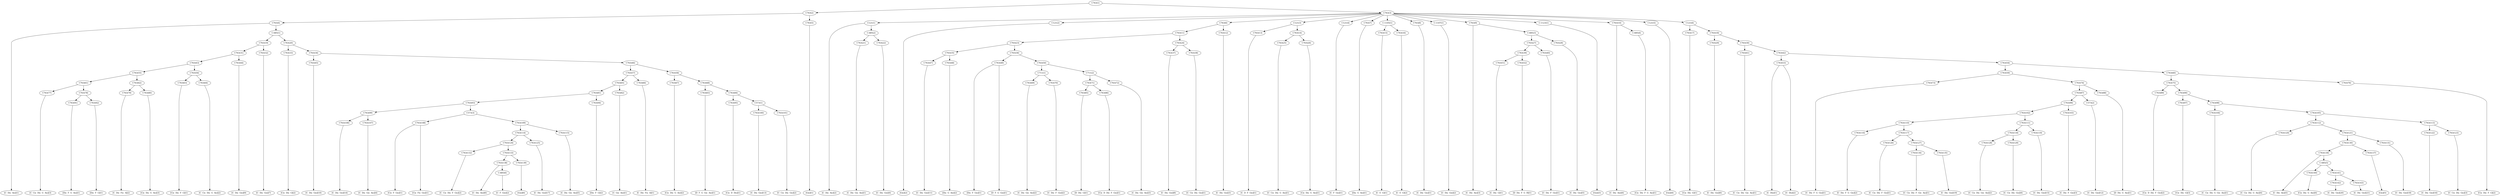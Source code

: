 digraph sample{
"C763(1)"->"C763(2)"
"C763(1)"->"C763(3)"
"C763(2)"->"C763(4)"
"C763(2)"->"C763(5)"
"C763(3)"->"C121(1)"
"C763(3)"->"C121(2)"
"C763(3)"->"C763(6)"
"C763(3)"->"C121(3)"
"C763(3)"->"C121(4)"
"C763(3)"->"C763(7)"
"C763(3)"->"C-1105(1)"
"C763(3)"->"C763(8)"
"C763(3)"->"C-1107(1)"
"C763(3)"->"C763(9)"
"C763(3)"->"C-1123(1)"
"C763(3)"->"C763(10)"
"C763(3)"->"C121(5)"
"C763(3)"->"C121(6)"
"C763(4)"->"[C  Dis  Ais](1)"
"C763(4)"->"C-685(1)"
"C763(5)"->"[Gis](1)"
"C121(1)"->"[C  Dis  Ais](2)"
"C121(1)"->"C-685(2)"
"C121(2)"->"[Gis](2)"
"C763(6)"->"C763(11)"
"C763(6)"->"C763(12)"
"C121(3)"->"C763(13)"
"C121(3)"->"C763(14)"
"C121(4)"->"[C  F  Gis](1)"
"C763(7)"->"[Dis  G  Ais](1)"
"C-1105(1)"->"C763(15)"
"C-1105(1)"->"C763(16)"
"C763(8)"->"[C  Dis  Gis](1)"
"C-1107(1)"->"[C  Dis  Gis](2)"
"C763(9)"->"[C  Dis  Ais](3)"
"C763(9)"->"C-685(3)"
"C-1123(1)"->"[Gis](3)"
"C763(10)"->"[C  Dis  Ais](4)"
"C763(10)"->"C-685(4)"
"C121(5)"->"[Gis](4)"
"C121(6)"->"C763(17)"
"C121(6)"->"C763(18)"
"C-685(1)"->"C763(19)"
"C-685(1)"->"C763(20)"
"C-685(2)"->"C763(21)"
"C-685(2)"->"C763(22)"
"C763(11)"->"C763(23)"
"C763(11)"->"C763(24)"
"C763(12)"->"[C  Dis  Gis](3)"
"C763(13)"->"[C  D  F  Gis](1)"
"C763(14)"->"C763(25)"
"C763(14)"->"C763(26)"
"C763(15)"->"[C  E  G](1)"
"C763(16)"->"[C  E  G](2)"
"C-685(3)"->"C763(27)"
"C-685(3)"->"C763(28)"
"C-685(4)"->"[Cis  Dis  F  G  Ais](1)"
"C763(17)"->"[Cis  Dis  G](1)"
"C763(18)"->"C763(29)"
"C763(18)"->"C763(30)"
"C763(19)"->"C763(31)"
"C763(19)"->"C763(32)"
"C763(20)"->"C763(33)"
"C763(20)"->"C763(34)"
"C763(21)"->"[C  Dis  Gis  Ais](1)"
"C763(22)"->"[C  Dis  Gis](4)"
"C763(23)"->"C763(35)"
"C763(23)"->"C763(36)"
"C763(24)"->"C763(37)"
"C763(24)"->"C763(38)"
"C763(25)"->"[C  Cis  Dis  G  Ais](1)"
"C763(26)"->"[Cis  Dis  G  Ais](1)"
"C763(27)"->"C763(39)"
"C763(27)"->"C763(40)"
"C763(28)"->"[C  Dis  Gis](5)"
"C763(29)"->"[C  Dis  Gis](6)"
"C763(30)"->"C763(41)"
"C763(30)"->"C763(42)"
"C763(31)"->"C763(43)"
"C763(31)"->"C763(44)"
"C763(32)"->"[C  Dis  Gis](7)"
"C763(33)"->"[Cis  Dis  G](2)"
"C763(34)"->"C763(45)"
"C763(34)"->"C763(46)"
"C763(35)"->"C763(47)"
"C763(35)"->"C763(48)"
"C763(36)"->"C763(49)"
"C763(36)"->"C763(50)"
"C763(37)"->"[C  Dis  Gis](8)"
"C763(38)"->"[C  Cis  Dis  Gis](1)"
"C763(39)"->"C763(51)"
"C763(39)"->"C763(52)"
"C763(40)"->"[C  Dis  F  Gis](1)"
"C763(41)"->"[C  Cis  Dis  Gis  Ais](1)"
"C763(42)"->"C763(53)"
"C763(42)"->"C763(54)"
"C763(43)"->"C763(55)"
"C763(43)"->"C763(56)"
"C763(44)"->"[C  Dis  Gis](9)"
"C763(45)"->"[C  Dis  Gis](10)"
"C763(46)"->"C763(57)"
"C763(46)"->"C763(58)"
"C763(47)"->"[C  Dis  Gis](11)"
"C763(48)"->"[Dis  G  Ais](2)"
"C763(49)"->"[Dis  F  Gis](1)"
"C763(49)"->"[D  F  G  Gis](1)"
"C763(50)"->"C711(1)"
"C763(50)"->"C711(2)"
"C763(51)"->"[C  Dis  G](1)"
"C763(52)"->"[D  Dis  F  G  B](1)"
"C763(53)"->"[C  Dis](1)"
"C763(53)"->"[C  Dis](2)"
"C763(54)"->"C763(59)"
"C763(54)"->"C763(60)"
"C763(55)"->"C763(61)"
"C763(55)"->"C763(62)"
"C763(56)"->"C763(63)"
"C763(56)"->"C763(64)"
"C763(57)"->"C763(65)"
"C763(57)"->"C763(66)"
"C763(58)"->"C763(67)"
"C763(58)"->"C763(68)"
"C711(1)"->"C763(69)"
"C711(1)"->"C763(70)"
"C711(2)"->"C763(71)"
"C711(2)"->"C763(72)"
"C763(59)"->"C763(73)"
"C763(59)"->"C763(74)"
"C763(60)"->"C763(75)"
"C763(60)"->"C763(76)"
"C763(61)"->"C763(77)"
"C763(61)"->"C763(78)"
"C763(62)"->"C763(79)"
"C763(62)"->"C763(80)"
"C763(63)"->"[Cis  Dis  F  G](1)"
"C763(64)"->"[C  Cis  Dis  G  Ais](2)"
"C763(65)"->"C763(81)"
"C763(65)"->"C763(82)"
"C763(66)"->"[C  Dis  Fis  A](1)"
"C763(67)"->"[Cis  Dis  G  Ais](2)"
"C763(68)"->"C763(83)"
"C763(68)"->"C763(84)"
"C763(69)"->"[C  Dis  Gis  Ais](2)"
"C763(70)"->"[C  Dis  F  Gis](2)"
"C763(71)"->"C763(85)"
"C763(71)"->"C763(86)"
"C763(72)"->"[C  Dis  Gis  Ais](3)"
"C763(73)"->"[C  Dis  F  G  Gis](1)"
"C763(74)"->"C763(87)"
"C763(74)"->"C763(88)"
"C763(75)"->"C763(89)"
"C763(75)"->"C763(90)"
"C763(76)"->"[Cis  Dis  F  G](2)"
"C763(77)"->"[C  Cis  Dis  G  Ais](3)"
"C763(78)"->"C763(91)"
"C763(78)"->"C763(92)"
"C763(79)"->"[C  Dis  Fis  A](2)"
"C763(80)"->"[Cis  Dis  G  Ais](3)"
"C763(81)"->"C763(93)"
"C763(81)"->"C763(94)"
"C763(82)"->"[C  Gis  Ais](1)"
"C763(83)"->"[D  F  G  Gis  Ais](1)"
"C763(84)"->"C763(95)"
"C763(84)"->"C573(1)"
"C763(85)"->"[D  Dis  G](1)"
"C763(86)"->"[Cis  D  Dis  F  Gis](1)"
"C763(87)"->"C763(96)"
"C763(87)"->"C573(2)"
"C763(88)"->"[D  Dis  G  Ais](1)"
"C763(89)"->"[Cis  D  Dis  F  Gis](2)"
"C763(90)"->"C763(97)"
"C763(90)"->"C763(98)"
"C763(91)"->"[Dis  F  G  Ais](1)"
"C763(92)"->"[Dis  F  G](1)"
"C763(93)"->"C763(99)"
"C763(93)"->"C573(3)"
"C763(94)"->"[Dis  F  G](2)"
"C763(95)"->"[Cis  D  Dis](1)"
"C573(1)"->"C763(100)"
"C573(1)"->"C763(101)"
"C763(96)"->"C763(102)"
"C763(96)"->"C763(103)"
"C573(2)"->"[C  Dis  Gis](12)"
"C763(97)"->"[Cis  Dis  G](3)"
"C763(98)"->"C763(104)"
"C763(98)"->"C763(105)"
"C763(99)"->"C763(106)"
"C763(99)"->"C763(107)"
"C573(3)"->"C763(108)"
"C573(3)"->"C763(109)"
"C763(100)"->"[C  Dis  Gis](13)"
"C763(101)"->"[C  Cis  Dis  Gis](2)"
"C763(102)"->"C763(110)"
"C763(102)"->"C763(111)"
"C763(103)"->"[C  Dis  F  Gis](3)"
"C763(104)"->"[C  Cis  Dis  G  Gis  Ais](1)"
"C763(105)"->"C763(112)"
"C763(105)"->"C763(113)"
"C763(106)"->"[C  Dis  Gis](14)"
"C763(107)"->"[C  Dis  Gis  Ais](4)"
"C763(108)"->"[Cis  F  Gis](1)"
"C763(108)"->"[Cis  Fis  Gis](1)"
"C763(109)"->"C763(114)"
"C763(109)"->"C763(115)"
"C763(110)"->"C763(116)"
"C763(110)"->"C763(117)"
"C763(111)"->"C763(118)"
"C763(111)"->"C763(119)"
"C763(112)"->"C763(120)"
"C763(112)"->"C763(121)"
"C763(113)"->"C763(122)"
"C763(113)"->"C763(123)"
"C763(114)"->"C763(124)"
"C763(114)"->"C763(125)"
"C763(115)"->"[C  Dis  Gis  Ais](5)"
"C763(116)"->"[C  Dis  F  G  Gis](2)"
"C763(117)"->"C763(126)"
"C763(117)"->"C763(127)"
"C763(118)"->"C763(128)"
"C763(118)"->"C763(129)"
"C763(119)"->"[C  Dis  Gis](15)"
"C763(120)"->"[C  Cis  Dis  G  Ais](4)"
"C763(121)"->"C763(130)"
"C763(121)"->"C763(131)"
"C763(122)"->"[C  Dis  Gis](16)"
"C763(123)"->"[C  Cis  Dis  Gis](3)"
"C763(124)"->"C763(132)"
"C763(124)"->"C763(133)"
"C763(125)"->"[C  Dis  Gis](17)"
"C763(126)"->"[C  Cis  Dis  F  Gis](1)"
"C763(127)"->"C763(134)"
"C763(127)"->"C763(135)"
"C763(128)"->"[C  Cis  Dis  Gis  Ais](2)"
"C763(129)"->"[C  Cis  Dis  Gis](4)"
"C763(130)"->"C763(136)"
"C763(130)"->"C763(137)"
"C763(131)"->"[C  Dis  Gis](18)"
"C763(132)"->"[C  Cis  Dis  F  Gis](2)"
"C763(133)"->"C763(138)"
"C763(133)"->"C763(139)"
"C763(134)"->"[C  Cis  Dis  F  Gis  Ais](1)"
"C763(135)"->"[C  Dis  Gis](19)"
"C763(136)"->"[C  Dis  Ais](5)"
"C763(136)"->"C-685(5)"
"C763(137)"->"[Gis](5)"
"C763(138)"->"[C  Dis  Ais](6)"
"C763(138)"->"C-685(6)"
"C763(139)"->"[Gis](6)"
"C-685(5)"->"C763(140)"
"C-685(5)"->"C763(141)"
"C-685(6)"->"[C  F  Gis](2)"
"C763(140)"->"[Cis  Dis  G  Ais](4)"
"C763(141)"->"C763(142)"
"C763(141)"->"C763(143)"
"C763(142)"->"[C  Dis  Gis](20)"
"C763(143)"->"[C  Dis  Gis](21)"
{rank = min; "C763(1)";}
{rank = same; "C763(2)"; "C763(3)";}
{rank = same; "C763(4)"; "C763(5)"; "C121(1)"; "C121(2)"; "C763(6)"; "C121(3)"; "C121(4)"; "C763(7)"; "C-1105(1)"; "C763(8)"; "C-1107(1)"; "C763(9)"; "C-1123(1)"; "C763(10)"; "C121(5)"; "C121(6)";}
{rank = same; "C-685(1)"; "C-685(2)"; "C763(11)"; "C763(12)"; "C763(13)"; "C763(14)"; "C763(15)"; "C763(16)"; "C-685(3)"; "C-685(4)"; "C763(17)"; "C763(18)";}
{rank = same; "C763(19)"; "C763(20)"; "C763(21)"; "C763(22)"; "C763(23)"; "C763(24)"; "C763(25)"; "C763(26)"; "C763(27)"; "C763(28)"; "C763(29)"; "C763(30)";}
{rank = same; "C763(31)"; "C763(32)"; "C763(33)"; "C763(34)"; "C763(35)"; "C763(36)"; "C763(37)"; "C763(38)"; "C763(39)"; "C763(40)"; "C763(41)"; "C763(42)";}
{rank = same; "C763(43)"; "C763(44)"; "C763(45)"; "C763(46)"; "C763(47)"; "C763(48)"; "C763(49)"; "C763(50)"; "C763(51)"; "C763(52)"; "C763(53)"; "C763(54)";}
{rank = same; "C763(55)"; "C763(56)"; "C763(57)"; "C763(58)"; "C711(1)"; "C711(2)"; "C763(59)"; "C763(60)";}
{rank = same; "C763(61)"; "C763(62)"; "C763(63)"; "C763(64)"; "C763(65)"; "C763(66)"; "C763(67)"; "C763(68)"; "C763(69)"; "C763(70)"; "C763(71)"; "C763(72)"; "C763(73)"; "C763(74)"; "C763(75)"; "C763(76)";}
{rank = same; "C763(77)"; "C763(78)"; "C763(79)"; "C763(80)"; "C763(81)"; "C763(82)"; "C763(83)"; "C763(84)"; "C763(85)"; "C763(86)"; "C763(87)"; "C763(88)"; "C763(89)"; "C763(90)";}
{rank = same; "C763(91)"; "C763(92)"; "C763(93)"; "C763(94)"; "C763(95)"; "C573(1)"; "C763(96)"; "C573(2)"; "C763(97)"; "C763(98)";}
{rank = same; "C763(99)"; "C573(3)"; "C763(100)"; "C763(101)"; "C763(102)"; "C763(103)"; "C763(104)"; "C763(105)";}
{rank = same; "C763(106)"; "C763(107)"; "C763(108)"; "C763(109)"; "C763(110)"; "C763(111)"; "C763(112)"; "C763(113)";}
{rank = same; "C763(114)"; "C763(115)"; "C763(116)"; "C763(117)"; "C763(118)"; "C763(119)"; "C763(120)"; "C763(121)"; "C763(122)"; "C763(123)";}
{rank = same; "C763(124)"; "C763(125)"; "C763(126)"; "C763(127)"; "C763(128)"; "C763(129)"; "C763(130)"; "C763(131)";}
{rank = same; "C763(132)"; "C763(133)"; "C763(134)"; "C763(135)"; "C763(136)"; "C763(137)";}
{rank = same; "C763(138)"; "C763(139)"; "C-685(5)";}
{rank = same; "C-685(6)"; "C763(140)"; "C763(141)";}
{rank = same; "C763(142)"; "C763(143)";}
{rank = same; "[C  Dis  Ais](1)"; "[Gis](1)"; "[C  Dis  Ais](2)"; "[Gis](2)"; "[C  F  Gis](1)"; "[Dis  G  Ais](1)"; "[C  Dis  Gis](1)"; "[C  Dis  Gis](2)"; "[C  Dis  Ais](3)"; "[Gis](3)"; "[C  Dis  Ais](4)"; "[Gis](4)"; "[C  Dis  Gis](3)"; "[C  D  F  Gis](1)"; "[C  E  G](1)"; "[C  E  G](2)"; "[Cis  Dis  F  G  Ais](1)"; "[Cis  Dis  G](1)"; "[C  Dis  Gis  Ais](1)"; "[C  Dis  Gis](4)"; "[C  Cis  Dis  G  Ais](1)"; "[Cis  Dis  G  Ais](1)"; "[C  Dis  Gis](5)"; "[C  Dis  Gis](6)"; "[C  Dis  Gis](7)"; "[Cis  Dis  G](2)"; "[C  Dis  Gis](8)"; "[C  Cis  Dis  Gis](1)"; "[C  Dis  F  Gis](1)"; "[C  Cis  Dis  Gis  Ais](1)"; "[C  Dis  Gis](9)"; "[C  Dis  Gis](10)"; "[C  Dis  Gis](11)"; "[Dis  G  Ais](2)"; "[Dis  F  Gis](1)"; "[D  F  G  Gis](1)"; "[C  Dis  G](1)"; "[D  Dis  F  G  B](1)"; "[C  Dis](1)"; "[C  Dis](2)"; "[Cis  Dis  F  G](1)"; "[C  Cis  Dis  G  Ais](2)"; "[C  Dis  Fis  A](1)"; "[Cis  Dis  G  Ais](2)"; "[C  Dis  Gis  Ais](2)"; "[C  Dis  F  Gis](2)"; "[C  Dis  Gis  Ais](3)"; "[C  Dis  F  G  Gis](1)"; "[Cis  Dis  F  G](2)"; "[C  Cis  Dis  G  Ais](3)"; "[C  Dis  Fis  A](2)"; "[Cis  Dis  G  Ais](3)"; "[C  Gis  Ais](1)"; "[D  F  G  Gis  Ais](1)"; "[D  Dis  G](1)"; "[Cis  D  Dis  F  Gis](1)"; "[D  Dis  G  Ais](1)"; "[Cis  D  Dis  F  Gis](2)"; "[Dis  F  G  Ais](1)"; "[Dis  F  G](1)"; "[Dis  F  G](2)"; "[Cis  D  Dis](1)"; "[C  Dis  Gis](12)"; "[Cis  Dis  G](3)"; "[C  Dis  Gis](13)"; "[C  Cis  Dis  Gis](2)"; "[C  Dis  F  Gis](3)"; "[C  Cis  Dis  G  Gis  Ais](1)"; "[C  Dis  Gis](14)"; "[C  Dis  Gis  Ais](4)"; "[Cis  F  Gis](1)"; "[Cis  Fis  Gis](1)"; "[C  Dis  Gis  Ais](5)"; "[C  Dis  F  G  Gis](2)"; "[C  Dis  Gis](15)"; "[C  Cis  Dis  G  Ais](4)"; "[C  Dis  Gis](16)"; "[C  Cis  Dis  Gis](3)"; "[C  Dis  Gis](17)"; "[C  Cis  Dis  F  Gis](1)"; "[C  Cis  Dis  Gis  Ais](2)"; "[C  Cis  Dis  Gis](4)"; "[C  Dis  Gis](18)"; "[C  Cis  Dis  F  Gis](2)"; "[C  Cis  Dis  F  Gis  Ais](1)"; "[C  Dis  Gis](19)"; "[C  Dis  Ais](5)"; "[Gis](5)"; "[C  Dis  Ais](6)"; "[Gis](6)"; "[C  F  Gis](2)"; "[Cis  Dis  G  Ais](4)"; "[C  Dis  Gis](20)"; "[C  Dis  Gis](21)";}
}